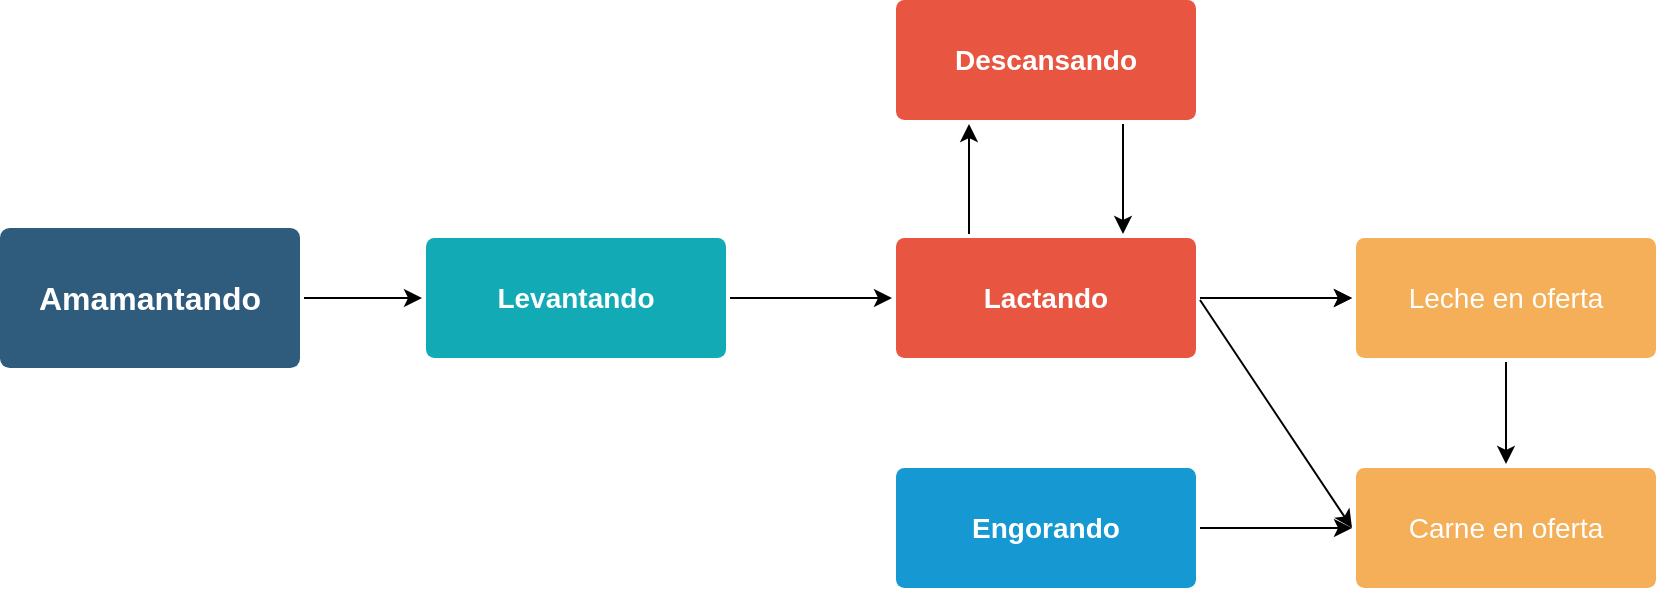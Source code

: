 <mxfile version="20.4.0" type="github"><diagram id="6a731a19-8d31-9384-78a2-239565b7b9f0" name="Page-1"><mxGraphModel dx="801" dy="452" grid="1" gridSize="10" guides="1" tooltips="1" connect="1" arrows="1" fold="1" page="1" pageScale="1" pageWidth="1169" pageHeight="827" background="none" math="0" shadow="0"><root><mxCell id="0"/><mxCell id="1" parent="0"/><mxCell id="7_Ktyn4Td1zbls2RSr2U-1789" style="edgeStyle=orthogonalEdgeStyle;rounded=0;orthogonalLoop=1;jettySize=auto;html=1;exitX=1;exitY=0.5;exitDx=0;exitDy=0;entryX=0;entryY=0.5;entryDx=0;entryDy=0;fontColor=#FFFFFF;" parent="1" source="1749" target="1771" edge="1"><mxGeometry relative="1" as="geometry"/></mxCell><mxCell id="1749" value="Amamantando" style="rounded=1;whiteSpace=wrap;html=1;shadow=0;labelBackgroundColor=none;strokeColor=none;strokeWidth=3;fillColor=#2F5B7C;fontFamily=Helvetica;fontSize=16;fontColor=#FFFFFF;align=center;fontStyle=1;spacing=5;arcSize=7;perimeterSpacing=2;" parent="1" vertex="1"><mxGeometry x="130" y="234" width="150" height="70" as="geometry"/></mxCell><mxCell id="7_Ktyn4Td1zbls2RSr2U-1779" value="" style="edgeStyle=orthogonalEdgeStyle;rounded=0;orthogonalLoop=1;jettySize=auto;html=1;fontColor=#FFFFFF;" parent="1" source="1753" edge="1"><mxGeometry relative="1" as="geometry"><mxPoint x="806" y="269" as="targetPoint"/></mxGeometry></mxCell><mxCell id="7_Ktyn4Td1zbls2RSr2U-1781" value="" style="edgeStyle=orthogonalEdgeStyle;rounded=0;orthogonalLoop=1;jettySize=auto;html=1;fontColor=#FFFFFF;" parent="1" source="1753" target="1754" edge="1"><mxGeometry relative="1" as="geometry"/></mxCell><mxCell id="1753" value="Lactando" style="rounded=1;whiteSpace=wrap;html=1;shadow=0;labelBackgroundColor=none;strokeColor=none;strokeWidth=3;fillColor=#e85642;fontFamily=Helvetica;fontSize=14;fontColor=#FFFFFF;align=center;spacing=5;fontStyle=1;arcSize=7;perimeterSpacing=2;" parent="1" vertex="1"><mxGeometry x="578" y="239" width="150" height="60" as="geometry"/></mxCell><mxCell id="7_Ktyn4Td1zbls2RSr2U-1783" value="" style="edgeStyle=orthogonalEdgeStyle;rounded=0;orthogonalLoop=1;jettySize=auto;html=1;fontColor=#FFFFFF;" parent="1" source="1754" target="1769" edge="1"><mxGeometry relative="1" as="geometry"/></mxCell><mxCell id="1754" value="Leche en oferta" style="rounded=1;whiteSpace=wrap;html=1;shadow=0;labelBackgroundColor=none;strokeColor=none;strokeWidth=3;fillColor=#F5AF58;fontFamily=Helvetica;fontSize=14;align=center;spacing=5;fontStyle=0;arcSize=7;perimeterSpacing=2;fontColor=#FFFFFF;" parent="1" vertex="1"><mxGeometry x="808" y="239" width="150" height="60" as="geometry"/></mxCell><mxCell id="7_Ktyn4Td1zbls2RSr2U-1785" value="" style="edgeStyle=orthogonalEdgeStyle;rounded=0;orthogonalLoop=1;jettySize=auto;html=1;fontColor=#FFFFFF;" parent="1" source="1760" target="1769" edge="1"><mxGeometry relative="1" as="geometry"/></mxCell><mxCell id="1760" value="Engorando" style="rounded=1;whiteSpace=wrap;html=1;shadow=0;labelBackgroundColor=none;strokeColor=none;strokeWidth=3;fillColor=#1699d3;fontFamily=Helvetica;fontSize=14;fontColor=#FFFFFF;align=center;spacing=5;fontStyle=1;arcSize=7;perimeterSpacing=2;" parent="1" vertex="1"><mxGeometry x="578" y="354" width="150" height="60" as="geometry"/></mxCell><mxCell id="1769" value="Carne en oferta" style="rounded=1;whiteSpace=wrap;html=1;shadow=0;labelBackgroundColor=none;strokeColor=none;strokeWidth=3;fillColor=#f5af58;fontFamily=Helvetica;fontSize=14;fontColor=#FFFFFF;align=center;spacing=5;arcSize=7;perimeterSpacing=2;" parent="1" vertex="1"><mxGeometry x="808" y="354" width="150" height="60" as="geometry"/></mxCell><mxCell id="7_Ktyn4Td1zbls2RSr2U-1780" value="" style="edgeStyle=orthogonalEdgeStyle;rounded=0;orthogonalLoop=1;jettySize=auto;html=1;fontColor=#FFFFFF;" parent="1" source="1771" target="1753" edge="1"><mxGeometry relative="1" as="geometry"/></mxCell><mxCell id="1771" value="Levantando" style="rounded=1;whiteSpace=wrap;html=1;shadow=0;labelBackgroundColor=none;strokeColor=none;strokeWidth=3;fillColor=#12aab5;fontFamily=Helvetica;fontSize=14;fontColor=#FFFFFF;align=center;spacing=5;fontStyle=1;arcSize=7;perimeterSpacing=2;" parent="1" vertex="1"><mxGeometry x="343" y="239.0" width="150" height="60" as="geometry"/></mxCell><mxCell id="7_Ktyn4Td1zbls2RSr2U-1786" value="" style="endArrow=classic;html=1;rounded=0;fontColor=#FFFFFF;entryX=0;entryY=0.5;entryDx=0;entryDy=0;" parent="1" target="1769" edge="1"><mxGeometry width="50" height="50" relative="1" as="geometry"><mxPoint x="730" y="270" as="sourcePoint"/><mxPoint x="700" y="370" as="targetPoint"/></mxGeometry></mxCell><mxCell id="z_6aWykkNIrOVK7mSuos-1771" value="Descansando" style="rounded=1;whiteSpace=wrap;html=1;shadow=0;labelBackgroundColor=none;strokeColor=none;strokeWidth=3;fillColor=#e85642;fontFamily=Helvetica;fontSize=14;fontColor=#FFFFFF;align=center;spacing=5;fontStyle=1;arcSize=7;perimeterSpacing=2;" vertex="1" parent="1"><mxGeometry x="578" y="120" width="150" height="60" as="geometry"/></mxCell><mxCell id="z_6aWykkNIrOVK7mSuos-1772" value="" style="endArrow=classic;html=1;rounded=0;entryX=0.25;entryY=1;entryDx=0;entryDy=0;exitX=0.25;exitY=0;exitDx=0;exitDy=0;" edge="1" parent="1" source="1753" target="z_6aWykkNIrOVK7mSuos-1771"><mxGeometry width="50" height="50" relative="1" as="geometry"><mxPoint x="560" y="240" as="sourcePoint"/><mxPoint x="610" y="190" as="targetPoint"/></mxGeometry></mxCell><mxCell id="z_6aWykkNIrOVK7mSuos-1773" value="" style="endArrow=classic;html=1;rounded=0;entryX=0.75;entryY=0;entryDx=0;entryDy=0;exitX=0.75;exitY=1;exitDx=0;exitDy=0;" edge="1" parent="1" source="z_6aWykkNIrOVK7mSuos-1771" target="1753"><mxGeometry width="50" height="50" relative="1" as="geometry"><mxPoint x="624.5" y="247" as="sourcePoint"/><mxPoint x="624.5" y="192" as="targetPoint"/></mxGeometry></mxCell></root></mxGraphModel></diagram></mxfile>